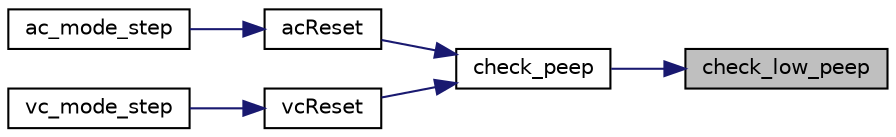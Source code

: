 digraph "check_low_peep"
{
 // LATEX_PDF_SIZE
  edge [fontname="Helvetica",fontsize="10",labelfontname="Helvetica",labelfontsize="10"];
  node [fontname="Helvetica",fontsize="10",shape=record];
  rankdir="RL";
  Node1 [label="check_low_peep",height=0.2,width=0.4,color="black", fillcolor="grey75", style="filled", fontcolor="black",tooltip=" "];
  Node1 -> Node2 [dir="back",color="midnightblue",fontsize="10",style="solid",fontname="Helvetica"];
  Node2 [label="check_peep",height=0.2,width=0.4,color="black", fillcolor="white", style="filled",URL="$alarms_8h.html#a1dba4a65d965cefc5662e577f517a4af",tooltip=" "];
  Node2 -> Node3 [dir="back",color="midnightblue",fontsize="10",style="solid",fontname="Helvetica"];
  Node3 [label="acReset",height=0.2,width=0.4,color="black", fillcolor="white", style="filled",URL="$_a_c_mode_8h.html#a22e443a01baf8a9e9ecb9363359d126f",tooltip=" "];
  Node3 -> Node4 [dir="back",color="midnightblue",fontsize="10",style="solid",fontname="Helvetica"];
  Node4 [label="ac_mode_step",height=0.2,width=0.4,color="black", fillcolor="white", style="filled",URL="$_a_c_mode_8h.html#a484ec6607062cd2d3172b87c59d665fe",tooltip=" "];
  Node2 -> Node5 [dir="back",color="midnightblue",fontsize="10",style="solid",fontname="Helvetica"];
  Node5 [label="vcReset",height=0.2,width=0.4,color="black", fillcolor="white", style="filled",URL="$_v_c_mode_8cpp.html#a2c40f7d4e7acf527a46aba3db7b2ad61",tooltip=" "];
  Node5 -> Node6 [dir="back",color="midnightblue",fontsize="10",style="solid",fontname="Helvetica"];
  Node6 [label="vc_mode_step",height=0.2,width=0.4,color="black", fillcolor="white", style="filled",URL="$_v_c_mode_8h.html#a87cee9a95eb25300d47ae66ffb124f02",tooltip=" "];
}
